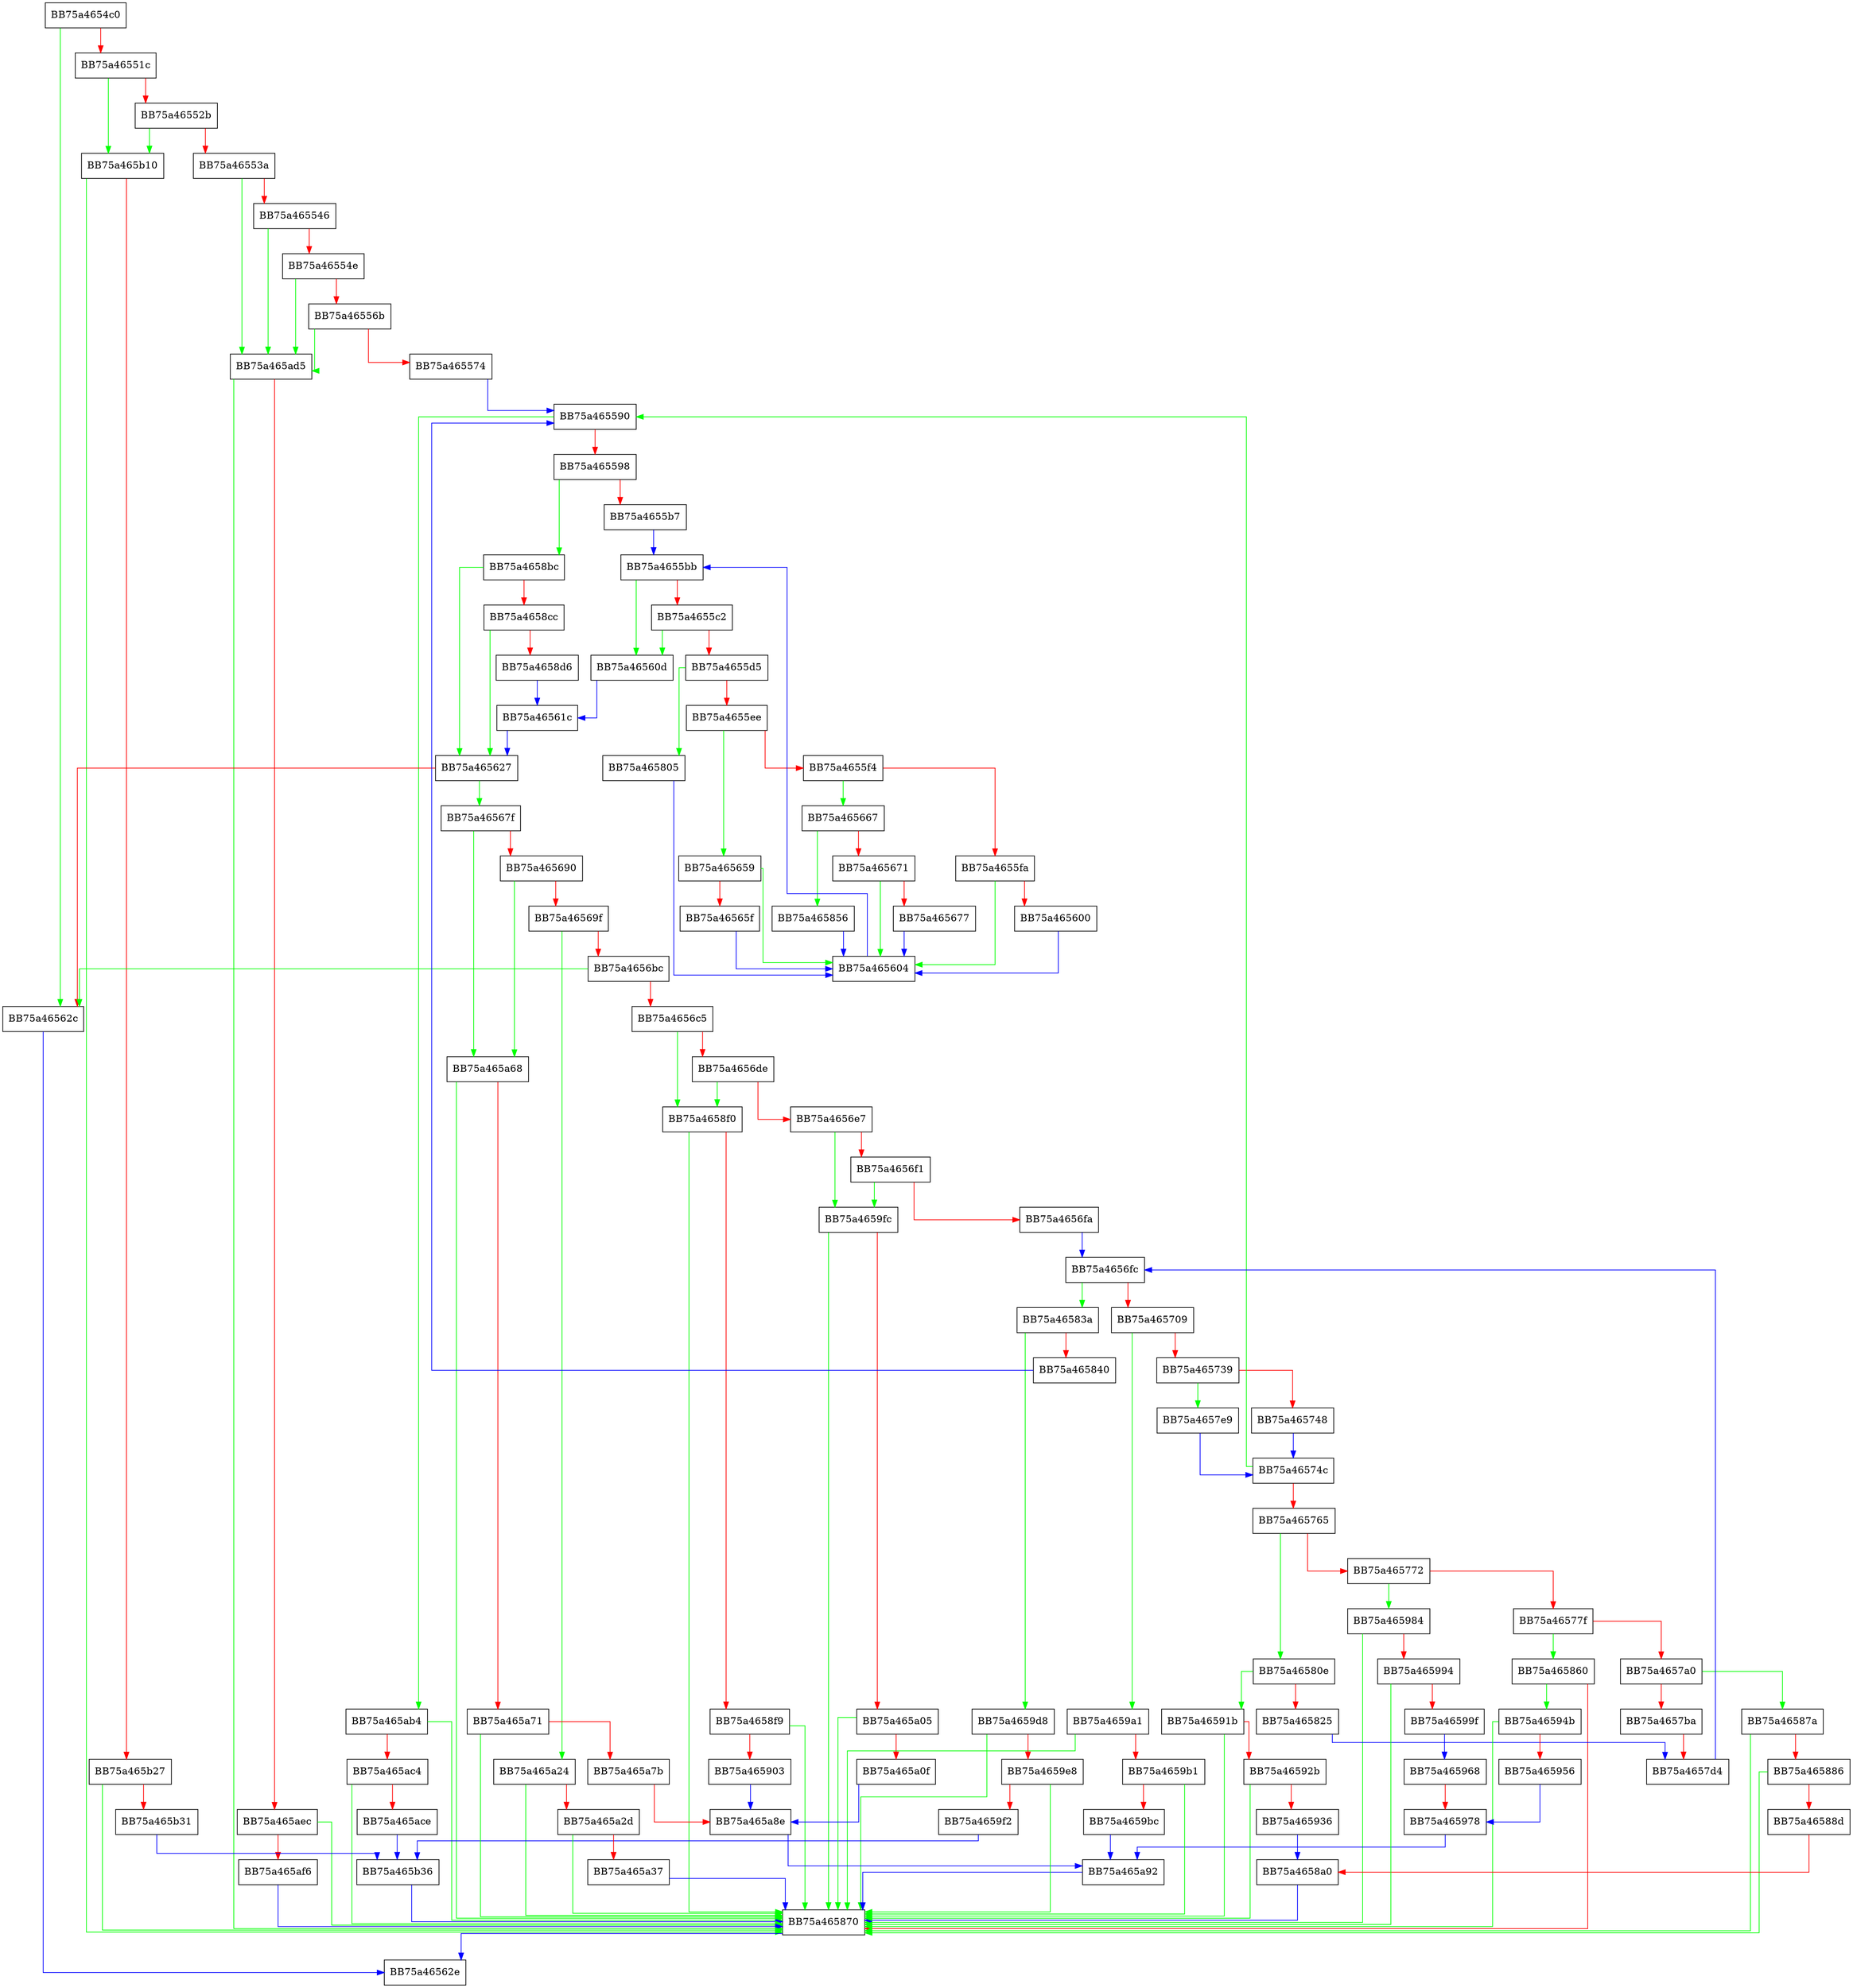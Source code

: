 digraph vdll_get_import_data {
  node [shape="box"];
  graph [splines=ortho];
  BB75a4654c0 -> BB75a46562c [color="green"];
  BB75a4654c0 -> BB75a46551c [color="red"];
  BB75a46551c -> BB75a465b10 [color="green"];
  BB75a46551c -> BB75a46552b [color="red"];
  BB75a46552b -> BB75a465b10 [color="green"];
  BB75a46552b -> BB75a46553a [color="red"];
  BB75a46553a -> BB75a465ad5 [color="green"];
  BB75a46553a -> BB75a465546 [color="red"];
  BB75a465546 -> BB75a465ad5 [color="green"];
  BB75a465546 -> BB75a46554e [color="red"];
  BB75a46554e -> BB75a465ad5 [color="green"];
  BB75a46554e -> BB75a46556b [color="red"];
  BB75a46556b -> BB75a465ad5 [color="green"];
  BB75a46556b -> BB75a465574 [color="red"];
  BB75a465574 -> BB75a465590 [color="blue"];
  BB75a465590 -> BB75a465ab4 [color="green"];
  BB75a465590 -> BB75a465598 [color="red"];
  BB75a465598 -> BB75a4658bc [color="green"];
  BB75a465598 -> BB75a4655b7 [color="red"];
  BB75a4655b7 -> BB75a4655bb [color="blue"];
  BB75a4655bb -> BB75a46560d [color="green"];
  BB75a4655bb -> BB75a4655c2 [color="red"];
  BB75a4655c2 -> BB75a46560d [color="green"];
  BB75a4655c2 -> BB75a4655d5 [color="red"];
  BB75a4655d5 -> BB75a465805 [color="green"];
  BB75a4655d5 -> BB75a4655ee [color="red"];
  BB75a4655ee -> BB75a465659 [color="green"];
  BB75a4655ee -> BB75a4655f4 [color="red"];
  BB75a4655f4 -> BB75a465667 [color="green"];
  BB75a4655f4 -> BB75a4655fa [color="red"];
  BB75a4655fa -> BB75a465604 [color="green"];
  BB75a4655fa -> BB75a465600 [color="red"];
  BB75a465600 -> BB75a465604 [color="blue"];
  BB75a465604 -> BB75a4655bb [color="blue"];
  BB75a46560d -> BB75a46561c [color="blue"];
  BB75a46561c -> BB75a465627 [color="blue"];
  BB75a465627 -> BB75a46567f [color="green"];
  BB75a465627 -> BB75a46562c [color="red"];
  BB75a46562c -> BB75a46562e [color="blue"];
  BB75a465659 -> BB75a465604 [color="green"];
  BB75a465659 -> BB75a46565f [color="red"];
  BB75a46565f -> BB75a465604 [color="blue"];
  BB75a465667 -> BB75a465856 [color="green"];
  BB75a465667 -> BB75a465671 [color="red"];
  BB75a465671 -> BB75a465604 [color="green"];
  BB75a465671 -> BB75a465677 [color="red"];
  BB75a465677 -> BB75a465604 [color="blue"];
  BB75a46567f -> BB75a465a68 [color="green"];
  BB75a46567f -> BB75a465690 [color="red"];
  BB75a465690 -> BB75a465a68 [color="green"];
  BB75a465690 -> BB75a46569f [color="red"];
  BB75a46569f -> BB75a465a24 [color="green"];
  BB75a46569f -> BB75a4656bc [color="red"];
  BB75a4656bc -> BB75a46562c [color="green"];
  BB75a4656bc -> BB75a4656c5 [color="red"];
  BB75a4656c5 -> BB75a4658f0 [color="green"];
  BB75a4656c5 -> BB75a4656de [color="red"];
  BB75a4656de -> BB75a4658f0 [color="green"];
  BB75a4656de -> BB75a4656e7 [color="red"];
  BB75a4656e7 -> BB75a4659fc [color="green"];
  BB75a4656e7 -> BB75a4656f1 [color="red"];
  BB75a4656f1 -> BB75a4659fc [color="green"];
  BB75a4656f1 -> BB75a4656fa [color="red"];
  BB75a4656fa -> BB75a4656fc [color="blue"];
  BB75a4656fc -> BB75a46583a [color="green"];
  BB75a4656fc -> BB75a465709 [color="red"];
  BB75a465709 -> BB75a4659a1 [color="green"];
  BB75a465709 -> BB75a465739 [color="red"];
  BB75a465739 -> BB75a4657e9 [color="green"];
  BB75a465739 -> BB75a465748 [color="red"];
  BB75a465748 -> BB75a46574c [color="blue"];
  BB75a46574c -> BB75a465590 [color="green"];
  BB75a46574c -> BB75a465765 [color="red"];
  BB75a465765 -> BB75a46580e [color="green"];
  BB75a465765 -> BB75a465772 [color="red"];
  BB75a465772 -> BB75a465984 [color="green"];
  BB75a465772 -> BB75a46577f [color="red"];
  BB75a46577f -> BB75a465860 [color="green"];
  BB75a46577f -> BB75a4657a0 [color="red"];
  BB75a4657a0 -> BB75a46587a [color="green"];
  BB75a4657a0 -> BB75a4657ba [color="red"];
  BB75a4657ba -> BB75a4657d4 [color="red"];
  BB75a4657d4 -> BB75a4656fc [color="blue"];
  BB75a4657e9 -> BB75a46574c [color="blue"];
  BB75a465805 -> BB75a465604 [color="blue"];
  BB75a46580e -> BB75a46591b [color="green"];
  BB75a46580e -> BB75a465825 [color="red"];
  BB75a465825 -> BB75a4657d4 [color="blue"];
  BB75a46583a -> BB75a4659d8 [color="green"];
  BB75a46583a -> BB75a465840 [color="red"];
  BB75a465840 -> BB75a465590 [color="blue"];
  BB75a465856 -> BB75a465604 [color="blue"];
  BB75a465860 -> BB75a46594b [color="green"];
  BB75a465860 -> BB75a465870 [color="red"];
  BB75a465870 -> BB75a46562e [color="blue"];
  BB75a46587a -> BB75a465870 [color="green"];
  BB75a46587a -> BB75a465886 [color="red"];
  BB75a465886 -> BB75a465870 [color="green"];
  BB75a465886 -> BB75a46588d [color="red"];
  BB75a46588d -> BB75a4658a0 [color="red"];
  BB75a4658a0 -> BB75a465870 [color="blue"];
  BB75a4658bc -> BB75a465627 [color="green"];
  BB75a4658bc -> BB75a4658cc [color="red"];
  BB75a4658cc -> BB75a465627 [color="green"];
  BB75a4658cc -> BB75a4658d6 [color="red"];
  BB75a4658d6 -> BB75a46561c [color="blue"];
  BB75a4658f0 -> BB75a465870 [color="green"];
  BB75a4658f0 -> BB75a4658f9 [color="red"];
  BB75a4658f9 -> BB75a465870 [color="green"];
  BB75a4658f9 -> BB75a465903 [color="red"];
  BB75a465903 -> BB75a465a8e [color="blue"];
  BB75a46591b -> BB75a465870 [color="green"];
  BB75a46591b -> BB75a46592b [color="red"];
  BB75a46592b -> BB75a465870 [color="green"];
  BB75a46592b -> BB75a465936 [color="red"];
  BB75a465936 -> BB75a4658a0 [color="blue"];
  BB75a46594b -> BB75a465870 [color="green"];
  BB75a46594b -> BB75a465956 [color="red"];
  BB75a465956 -> BB75a465978 [color="blue"];
  BB75a465968 -> BB75a465978 [color="red"];
  BB75a465978 -> BB75a465a92 [color="blue"];
  BB75a465984 -> BB75a465870 [color="green"];
  BB75a465984 -> BB75a465994 [color="red"];
  BB75a465994 -> BB75a465870 [color="green"];
  BB75a465994 -> BB75a46599f [color="red"];
  BB75a46599f -> BB75a465968 [color="blue"];
  BB75a4659a1 -> BB75a465870 [color="green"];
  BB75a4659a1 -> BB75a4659b1 [color="red"];
  BB75a4659b1 -> BB75a465870 [color="green"];
  BB75a4659b1 -> BB75a4659bc [color="red"];
  BB75a4659bc -> BB75a465a92 [color="blue"];
  BB75a4659d8 -> BB75a465870 [color="green"];
  BB75a4659d8 -> BB75a4659e8 [color="red"];
  BB75a4659e8 -> BB75a465870 [color="green"];
  BB75a4659e8 -> BB75a4659f2 [color="red"];
  BB75a4659f2 -> BB75a465b36 [color="blue"];
  BB75a4659fc -> BB75a465870 [color="green"];
  BB75a4659fc -> BB75a465a05 [color="red"];
  BB75a465a05 -> BB75a465870 [color="green"];
  BB75a465a05 -> BB75a465a0f [color="red"];
  BB75a465a0f -> BB75a465a8e [color="blue"];
  BB75a465a24 -> BB75a465870 [color="green"];
  BB75a465a24 -> BB75a465a2d [color="red"];
  BB75a465a2d -> BB75a465870 [color="green"];
  BB75a465a2d -> BB75a465a37 [color="red"];
  BB75a465a37 -> BB75a465870 [color="blue"];
  BB75a465a68 -> BB75a465870 [color="green"];
  BB75a465a68 -> BB75a465a71 [color="red"];
  BB75a465a71 -> BB75a465870 [color="green"];
  BB75a465a71 -> BB75a465a7b [color="red"];
  BB75a465a7b -> BB75a465a8e [color="red"];
  BB75a465a8e -> BB75a465a92 [color="blue"];
  BB75a465a92 -> BB75a465870 [color="blue"];
  BB75a465ab4 -> BB75a465870 [color="green"];
  BB75a465ab4 -> BB75a465ac4 [color="red"];
  BB75a465ac4 -> BB75a465870 [color="green"];
  BB75a465ac4 -> BB75a465ace [color="red"];
  BB75a465ace -> BB75a465b36 [color="blue"];
  BB75a465ad5 -> BB75a465870 [color="green"];
  BB75a465ad5 -> BB75a465aec [color="red"];
  BB75a465aec -> BB75a465870 [color="green"];
  BB75a465aec -> BB75a465af6 [color="red"];
  BB75a465af6 -> BB75a465870 [color="blue"];
  BB75a465b10 -> BB75a465870 [color="green"];
  BB75a465b10 -> BB75a465b27 [color="red"];
  BB75a465b27 -> BB75a465870 [color="green"];
  BB75a465b27 -> BB75a465b31 [color="red"];
  BB75a465b31 -> BB75a465b36 [color="blue"];
  BB75a465b36 -> BB75a465870 [color="blue"];
}
